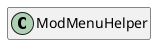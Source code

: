@startuml
set namespaceSeparator \\
hide members
hide << alias >> circle

class ModMenuHelper
@enduml
